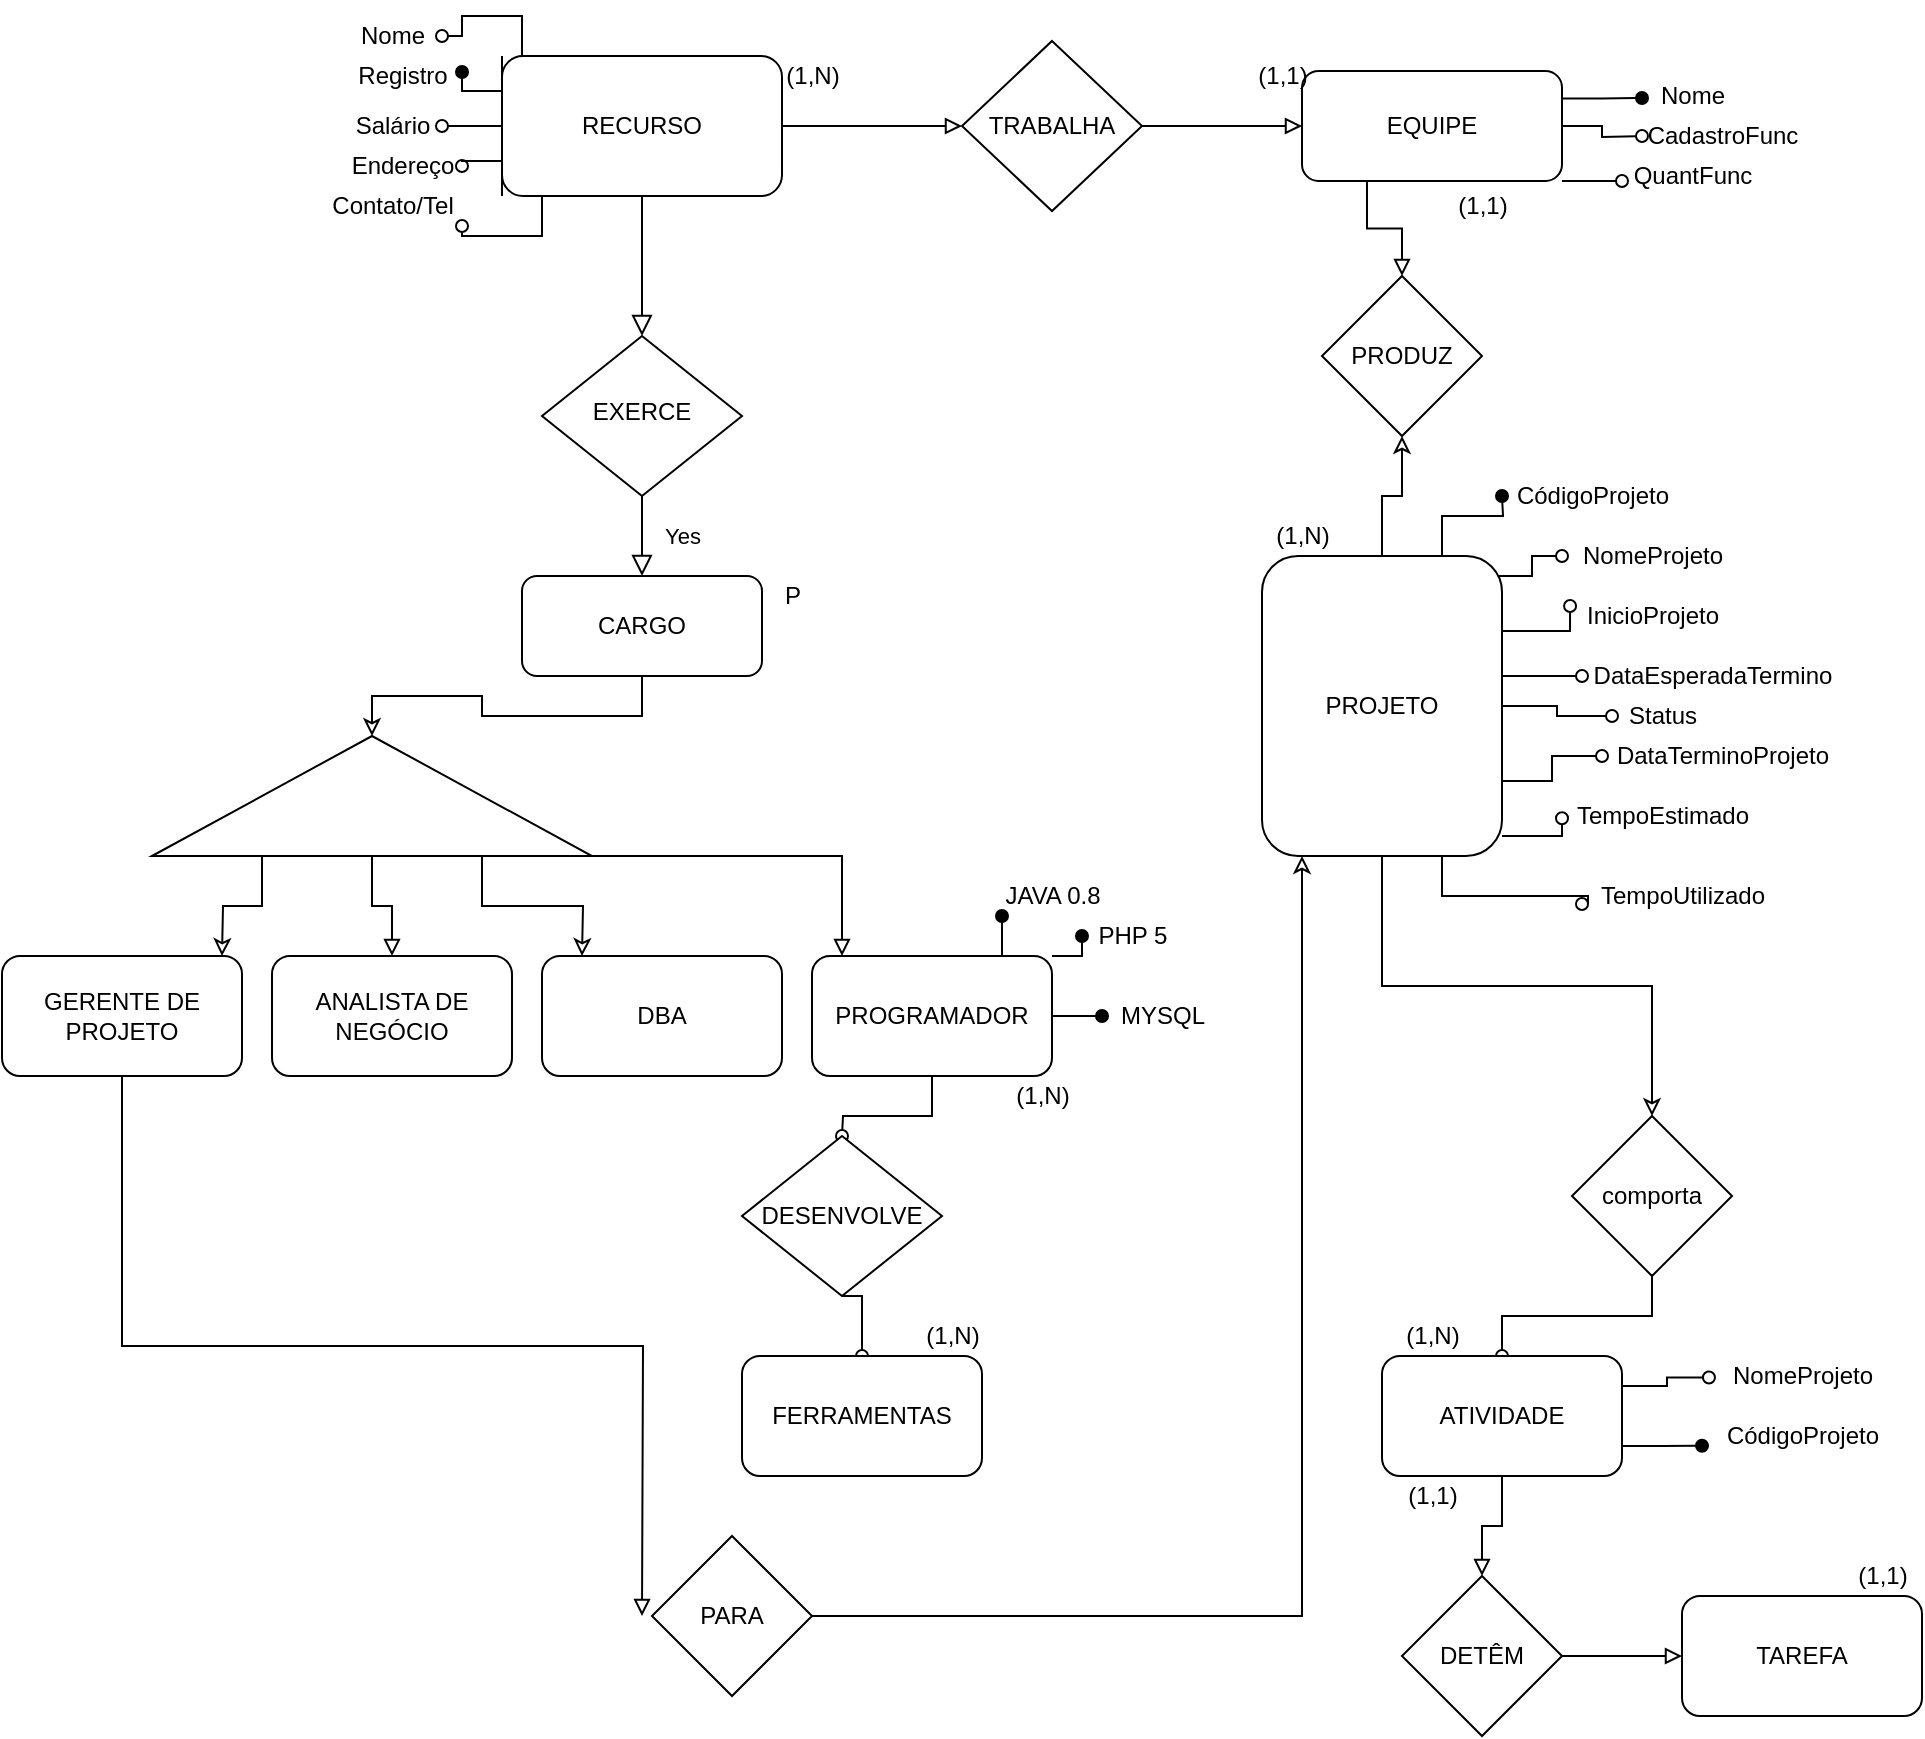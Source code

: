 <mxfile version="12.9.6" type="github">
  <diagram id="C5RBs43oDa-KdzZeNtuy" name="Page-1">
    <mxGraphModel dx="1922" dy="659" grid="1" gridSize="10" guides="1" tooltips="1" connect="1" arrows="1" fold="1" page="1" pageScale="1" pageWidth="827" pageHeight="1169" math="0" shadow="0">
      <root>
        <mxCell id="WIyWlLk6GJQsqaUBKTNV-0" />
        <mxCell id="WIyWlLk6GJQsqaUBKTNV-1" parent="WIyWlLk6GJQsqaUBKTNV-0" />
        <mxCell id="WIyWlLk6GJQsqaUBKTNV-2" value="" style="rounded=0;html=1;jettySize=auto;orthogonalLoop=1;fontSize=11;endArrow=block;endFill=0;endSize=8;strokeWidth=1;shadow=0;labelBackgroundColor=none;edgeStyle=orthogonalEdgeStyle;" parent="WIyWlLk6GJQsqaUBKTNV-1" source="WIyWlLk6GJQsqaUBKTNV-3" target="WIyWlLk6GJQsqaUBKTNV-6" edge="1">
          <mxGeometry relative="1" as="geometry" />
        </mxCell>
        <mxCell id="ctL0WiGONHFCupdX9gqz-22" style="edgeStyle=orthogonalEdgeStyle;rounded=0;orthogonalLoop=1;jettySize=auto;html=1;exitX=0;exitY=0.25;exitDx=0;exitDy=0;entryX=1;entryY=0.4;entryDx=0;entryDy=0;entryPerimeter=0;endArrow=oval;endFill=1;" parent="WIyWlLk6GJQsqaUBKTNV-1" source="WIyWlLk6GJQsqaUBKTNV-3" target="ctL0WiGONHFCupdX9gqz-12" edge="1">
          <mxGeometry relative="1" as="geometry" />
        </mxCell>
        <mxCell id="ctL0WiGONHFCupdX9gqz-35" style="edgeStyle=orthogonalEdgeStyle;rounded=0;orthogonalLoop=1;jettySize=auto;html=1;exitX=0;exitY=0;exitDx=0;exitDy=0;endArrow=oval;endFill=0;" parent="WIyWlLk6GJQsqaUBKTNV-1" source="WIyWlLk6GJQsqaUBKTNV-3" target="ctL0WiGONHFCupdX9gqz-10" edge="1">
          <mxGeometry relative="1" as="geometry">
            <Array as="points">
              <mxPoint x="150" y="40" />
              <mxPoint x="160" y="40" />
              <mxPoint x="160" y="10" />
              <mxPoint x="130" y="10" />
              <mxPoint x="130" y="20" />
            </Array>
          </mxGeometry>
        </mxCell>
        <mxCell id="ctL0WiGONHFCupdX9gqz-39" style="edgeStyle=orthogonalEdgeStyle;rounded=0;orthogonalLoop=1;jettySize=auto;html=1;exitX=0;exitY=0.75;exitDx=0;exitDy=0;endArrow=oval;endFill=0;" parent="WIyWlLk6GJQsqaUBKTNV-1" source="WIyWlLk6GJQsqaUBKTNV-3" target="ctL0WiGONHFCupdX9gqz-26" edge="1">
          <mxGeometry relative="1" as="geometry" />
        </mxCell>
        <mxCell id="ctL0WiGONHFCupdX9gqz-40" style="edgeStyle=orthogonalEdgeStyle;rounded=0;orthogonalLoop=1;jettySize=auto;html=1;exitX=0;exitY=0.5;exitDx=0;exitDy=0;endArrow=oval;endFill=0;" parent="WIyWlLk6GJQsqaUBKTNV-1" source="WIyWlLk6GJQsqaUBKTNV-3" target="ctL0WiGONHFCupdX9gqz-14" edge="1">
          <mxGeometry relative="1" as="geometry" />
        </mxCell>
        <mxCell id="ctL0WiGONHFCupdX9gqz-47" style="edgeStyle=orthogonalEdgeStyle;rounded=0;orthogonalLoop=1;jettySize=auto;html=1;exitX=1;exitY=0.5;exitDx=0;exitDy=0;endArrow=block;endFill=0;" parent="WIyWlLk6GJQsqaUBKTNV-1" source="WIyWlLk6GJQsqaUBKTNV-3" edge="1">
          <mxGeometry relative="1" as="geometry">
            <mxPoint x="380" y="65" as="targetPoint" />
            <Array as="points">
              <mxPoint x="370" y="65" />
              <mxPoint x="370" y="65" />
            </Array>
          </mxGeometry>
        </mxCell>
        <mxCell id="ctL0WiGONHFCupdX9gqz-162" style="edgeStyle=orthogonalEdgeStyle;rounded=0;orthogonalLoop=1;jettySize=auto;html=1;exitX=0;exitY=1;exitDx=0;exitDy=0;endArrow=oval;endFill=0;" parent="WIyWlLk6GJQsqaUBKTNV-1" source="WIyWlLk6GJQsqaUBKTNV-3" target="ctL0WiGONHFCupdX9gqz-42" edge="1">
          <mxGeometry relative="1" as="geometry">
            <Array as="points">
              <mxPoint x="150" y="90" />
              <mxPoint x="170" y="90" />
              <mxPoint x="170" y="120" />
              <mxPoint x="130" y="120" />
            </Array>
          </mxGeometry>
        </mxCell>
        <mxCell id="WIyWlLk6GJQsqaUBKTNV-3" value="RECURSO" style="rounded=1;whiteSpace=wrap;html=1;fontSize=12;glass=0;strokeWidth=1;shadow=0;" parent="WIyWlLk6GJQsqaUBKTNV-1" vertex="1">
          <mxGeometry x="150" y="30" width="140" height="70" as="geometry" />
        </mxCell>
        <mxCell id="WIyWlLk6GJQsqaUBKTNV-4" value="Yes" style="rounded=0;html=1;jettySize=auto;orthogonalLoop=1;fontSize=11;endArrow=block;endFill=0;endSize=8;strokeWidth=1;shadow=0;labelBackgroundColor=none;edgeStyle=orthogonalEdgeStyle;" parent="WIyWlLk6GJQsqaUBKTNV-1" source="WIyWlLk6GJQsqaUBKTNV-6" edge="1">
          <mxGeometry y="20" relative="1" as="geometry">
            <mxPoint as="offset" />
            <mxPoint x="220" y="290" as="targetPoint" />
          </mxGeometry>
        </mxCell>
        <mxCell id="WIyWlLk6GJQsqaUBKTNV-6" value="EXERCE" style="rhombus;whiteSpace=wrap;html=1;shadow=0;fontFamily=Helvetica;fontSize=12;align=center;strokeWidth=1;spacing=6;spacingTop=-4;" parent="WIyWlLk6GJQsqaUBKTNV-1" vertex="1">
          <mxGeometry x="170" y="170" width="100" height="80" as="geometry" />
        </mxCell>
        <mxCell id="ctL0WiGONHFCupdX9gqz-58" style="edgeStyle=orthogonalEdgeStyle;rounded=0;orthogonalLoop=1;jettySize=auto;html=1;exitX=1;exitY=0.25;exitDx=0;exitDy=0;endArrow=oval;endFill=1;" parent="WIyWlLk6GJQsqaUBKTNV-1" source="WIyWlLk6GJQsqaUBKTNV-7" edge="1">
          <mxGeometry relative="1" as="geometry">
            <mxPoint x="720" y="51" as="targetPoint" />
          </mxGeometry>
        </mxCell>
        <mxCell id="ctL0WiGONHFCupdX9gqz-158" style="edgeStyle=orthogonalEdgeStyle;rounded=0;orthogonalLoop=1;jettySize=auto;html=1;exitX=0.25;exitY=1;exitDx=0;exitDy=0;entryX=0.5;entryY=0;entryDx=0;entryDy=0;endArrow=block;endFill=0;" parent="WIyWlLk6GJQsqaUBKTNV-1" source="WIyWlLk6GJQsqaUBKTNV-7" target="ctL0WiGONHFCupdX9gqz-68" edge="1">
          <mxGeometry relative="1" as="geometry" />
        </mxCell>
        <mxCell id="ctL0WiGONHFCupdX9gqz-180" style="edgeStyle=orthogonalEdgeStyle;rounded=0;orthogonalLoop=1;jettySize=auto;html=1;exitX=1;exitY=1;exitDx=0;exitDy=0;endArrow=oval;endFill=0;" parent="WIyWlLk6GJQsqaUBKTNV-1" source="WIyWlLk6GJQsqaUBKTNV-7" edge="1">
          <mxGeometry relative="1" as="geometry">
            <mxPoint x="710.0" y="91.941" as="targetPoint" />
          </mxGeometry>
        </mxCell>
        <mxCell id="ctL0WiGONHFCupdX9gqz-181" style="edgeStyle=orthogonalEdgeStyle;rounded=0;orthogonalLoop=1;jettySize=auto;html=1;exitX=1;exitY=0.5;exitDx=0;exitDy=0;endArrow=oval;endFill=0;" parent="WIyWlLk6GJQsqaUBKTNV-1" source="WIyWlLk6GJQsqaUBKTNV-7" edge="1">
          <mxGeometry relative="1" as="geometry">
            <mxPoint x="720" y="70" as="targetPoint" />
          </mxGeometry>
        </mxCell>
        <mxCell id="WIyWlLk6GJQsqaUBKTNV-7" value="EQUIPE" style="rounded=1;whiteSpace=wrap;html=1;fontSize=12;glass=0;strokeWidth=1;shadow=0;" parent="WIyWlLk6GJQsqaUBKTNV-1" vertex="1">
          <mxGeometry x="550" y="37.5" width="130" height="55" as="geometry" />
        </mxCell>
        <mxCell id="ctL0WiGONHFCupdX9gqz-113" style="edgeStyle=orthogonalEdgeStyle;rounded=0;orthogonalLoop=1;jettySize=auto;html=1;endArrow=classic;endFill=0;" parent="WIyWlLk6GJQsqaUBKTNV-1" source="WIyWlLk6GJQsqaUBKTNV-12" target="ctL0WiGONHFCupdX9gqz-112" edge="1">
          <mxGeometry relative="1" as="geometry" />
        </mxCell>
        <mxCell id="WIyWlLk6GJQsqaUBKTNV-12" value="CARGO" style="rounded=1;whiteSpace=wrap;html=1;fontSize=12;glass=0;strokeWidth=1;shadow=0;" parent="WIyWlLk6GJQsqaUBKTNV-1" vertex="1">
          <mxGeometry x="160" y="290" width="120" height="50" as="geometry" />
        </mxCell>
        <mxCell id="ctL0WiGONHFCupdX9gqz-10" value="Nome" style="text;html=1;align=center;verticalAlign=middle;resizable=0;points=[];autosize=1;" parent="WIyWlLk6GJQsqaUBKTNV-1" vertex="1">
          <mxGeometry x="70" y="10" width="50" height="20" as="geometry" />
        </mxCell>
        <mxCell id="ctL0WiGONHFCupdX9gqz-12" value="Registro" style="text;html=1;align=center;verticalAlign=middle;resizable=0;points=[];autosize=1;" parent="WIyWlLk6GJQsqaUBKTNV-1" vertex="1">
          <mxGeometry x="70" y="30" width="60" height="20" as="geometry" />
        </mxCell>
        <mxCell id="ctL0WiGONHFCupdX9gqz-14" value="Salário" style="text;html=1;align=center;verticalAlign=middle;resizable=0;points=[];autosize=1;" parent="WIyWlLk6GJQsqaUBKTNV-1" vertex="1">
          <mxGeometry x="70" y="55" width="50" height="20" as="geometry" />
        </mxCell>
        <mxCell id="ctL0WiGONHFCupdX9gqz-26" value="Endereço" style="text;html=1;align=center;verticalAlign=middle;resizable=0;points=[];autosize=1;" parent="WIyWlLk6GJQsqaUBKTNV-1" vertex="1">
          <mxGeometry x="65" y="75" width="70" height="20" as="geometry" />
        </mxCell>
        <mxCell id="ctL0WiGONHFCupdX9gqz-42" value="Contato/Tel" style="text;html=1;align=center;verticalAlign=middle;resizable=0;points=[];autosize=1;" parent="WIyWlLk6GJQsqaUBKTNV-1" vertex="1">
          <mxGeometry x="55" y="95" width="80" height="20" as="geometry" />
        </mxCell>
        <mxCell id="ctL0WiGONHFCupdX9gqz-46" value="(1,N)" style="text;html=1;align=center;verticalAlign=middle;resizable=0;points=[];autosize=1;" parent="WIyWlLk6GJQsqaUBKTNV-1" vertex="1">
          <mxGeometry x="285" y="30" width="40" height="20" as="geometry" />
        </mxCell>
        <mxCell id="ctL0WiGONHFCupdX9gqz-57" style="edgeStyle=orthogonalEdgeStyle;rounded=0;orthogonalLoop=1;jettySize=auto;html=1;exitX=1;exitY=0.5;exitDx=0;exitDy=0;endArrow=block;endFill=0;" parent="WIyWlLk6GJQsqaUBKTNV-1" source="ctL0WiGONHFCupdX9gqz-49" target="WIyWlLk6GJQsqaUBKTNV-7" edge="1">
          <mxGeometry relative="1" as="geometry" />
        </mxCell>
        <mxCell id="ctL0WiGONHFCupdX9gqz-49" value="TRABALHA" style="rhombus;whiteSpace=wrap;html=1;" parent="WIyWlLk6GJQsqaUBKTNV-1" vertex="1">
          <mxGeometry x="380" y="22.5" width="90" height="85" as="geometry" />
        </mxCell>
        <mxCell id="ctL0WiGONHFCupdX9gqz-59" value="Nome" style="text;html=1;align=center;verticalAlign=middle;resizable=0;points=[];autosize=1;" parent="WIyWlLk6GJQsqaUBKTNV-1" vertex="1">
          <mxGeometry x="720" y="40" width="50" height="20" as="geometry" />
        </mxCell>
        <mxCell id="ctL0WiGONHFCupdX9gqz-63" value="CadastroFunc" style="text;html=1;align=center;verticalAlign=middle;resizable=0;points=[];autosize=1;" parent="WIyWlLk6GJQsqaUBKTNV-1" vertex="1">
          <mxGeometry x="715" y="60" width="90" height="20" as="geometry" />
        </mxCell>
        <mxCell id="ctL0WiGONHFCupdX9gqz-66" value="QuantFunc" style="text;html=1;align=center;verticalAlign=middle;resizable=0;points=[];autosize=1;" parent="WIyWlLk6GJQsqaUBKTNV-1" vertex="1">
          <mxGeometry x="710" y="80" width="70" height="20" as="geometry" />
        </mxCell>
        <mxCell id="ctL0WiGONHFCupdX9gqz-68" value="PRODUZ" style="rhombus;whiteSpace=wrap;html=1;" parent="WIyWlLk6GJQsqaUBKTNV-1" vertex="1">
          <mxGeometry x="560" y="140" width="80" height="80" as="geometry" />
        </mxCell>
        <mxCell id="ctL0WiGONHFCupdX9gqz-91" style="edgeStyle=orthogonalEdgeStyle;rounded=0;orthogonalLoop=1;jettySize=auto;html=1;exitX=0.75;exitY=0;exitDx=0;exitDy=0;endArrow=oval;endFill=1;" parent="WIyWlLk6GJQsqaUBKTNV-1" source="ctL0WiGONHFCupdX9gqz-69" edge="1">
          <mxGeometry relative="1" as="geometry">
            <mxPoint x="650" y="250" as="targetPoint" />
          </mxGeometry>
        </mxCell>
        <mxCell id="ctL0WiGONHFCupdX9gqz-96" style="edgeStyle=orthogonalEdgeStyle;rounded=0;orthogonalLoop=1;jettySize=auto;html=1;endArrow=oval;endFill=0;" parent="WIyWlLk6GJQsqaUBKTNV-1" edge="1">
          <mxGeometry relative="1" as="geometry">
            <mxPoint x="680" y="280" as="targetPoint" />
            <mxPoint x="640" y="290" as="sourcePoint" />
            <Array as="points">
              <mxPoint x="650" y="290" />
              <mxPoint x="665" y="290" />
              <mxPoint x="665" y="280" />
            </Array>
          </mxGeometry>
        </mxCell>
        <mxCell id="ctL0WiGONHFCupdX9gqz-97" style="edgeStyle=orthogonalEdgeStyle;rounded=0;orthogonalLoop=1;jettySize=auto;html=1;exitX=1;exitY=0.25;exitDx=0;exitDy=0;entryX=-0.012;entryY=0.25;entryDx=0;entryDy=0;entryPerimeter=0;endArrow=oval;endFill=0;" parent="WIyWlLk6GJQsqaUBKTNV-1" source="ctL0WiGONHFCupdX9gqz-69" target="ctL0WiGONHFCupdX9gqz-85" edge="1">
          <mxGeometry relative="1" as="geometry" />
        </mxCell>
        <mxCell id="ctL0WiGONHFCupdX9gqz-100" style="edgeStyle=orthogonalEdgeStyle;rounded=0;orthogonalLoop=1;jettySize=auto;html=1;exitX=1;exitY=0.5;exitDx=0;exitDy=0;endArrow=oval;endFill=0;" parent="WIyWlLk6GJQsqaUBKTNV-1" source="ctL0WiGONHFCupdX9gqz-69" edge="1">
          <mxGeometry relative="1" as="geometry">
            <mxPoint x="690" y="340" as="targetPoint" />
            <Array as="points">
              <mxPoint x="650" y="340" />
            </Array>
          </mxGeometry>
        </mxCell>
        <mxCell id="ctL0WiGONHFCupdX9gqz-108" style="edgeStyle=orthogonalEdgeStyle;rounded=0;orthogonalLoop=1;jettySize=auto;html=1;exitX=0.75;exitY=1;exitDx=0;exitDy=0;endArrow=oval;endFill=0;entryX=0;entryY=0.7;entryDx=0;entryDy=0;entryPerimeter=0;" parent="WIyWlLk6GJQsqaUBKTNV-1" source="ctL0WiGONHFCupdX9gqz-69" target="ctL0WiGONHFCupdX9gqz-109" edge="1">
          <mxGeometry relative="1" as="geometry">
            <mxPoint x="690" y="470" as="targetPoint" />
            <Array as="points">
              <mxPoint x="620" y="450" />
              <mxPoint x="693" y="450" />
              <mxPoint x="693" y="454" />
            </Array>
          </mxGeometry>
        </mxCell>
        <mxCell id="ctL0WiGONHFCupdX9gqz-154" style="edgeStyle=orthogonalEdgeStyle;rounded=0;orthogonalLoop=1;jettySize=auto;html=1;exitX=0.5;exitY=1;exitDx=0;exitDy=0;endArrow=classic;endFill=0;entryX=0.5;entryY=0;entryDx=0;entryDy=0;" parent="WIyWlLk6GJQsqaUBKTNV-1" source="ctL0WiGONHFCupdX9gqz-69" target="ctL0WiGONHFCupdX9gqz-163" edge="1">
          <mxGeometry relative="1" as="geometry">
            <mxPoint x="720" y="600" as="targetPoint" />
          </mxGeometry>
        </mxCell>
        <mxCell id="ctL0WiGONHFCupdX9gqz-159" style="edgeStyle=orthogonalEdgeStyle;rounded=0;orthogonalLoop=1;jettySize=auto;html=1;exitX=0.5;exitY=0;exitDx=0;exitDy=0;entryX=0.5;entryY=1;entryDx=0;entryDy=0;endArrow=classic;endFill=0;" parent="WIyWlLk6GJQsqaUBKTNV-1" source="ctL0WiGONHFCupdX9gqz-69" target="ctL0WiGONHFCupdX9gqz-68" edge="1">
          <mxGeometry relative="1" as="geometry" />
        </mxCell>
        <mxCell id="ctL0WiGONHFCupdX9gqz-160" style="edgeStyle=orthogonalEdgeStyle;rounded=0;orthogonalLoop=1;jettySize=auto;html=1;entryX=0;entryY=0.557;entryDx=0;entryDy=0;entryPerimeter=0;endArrow=oval;endFill=0;" parent="WIyWlLk6GJQsqaUBKTNV-1" target="ctL0WiGONHFCupdX9gqz-107" edge="1">
          <mxGeometry relative="1" as="geometry">
            <mxPoint x="650" y="420" as="sourcePoint" />
          </mxGeometry>
        </mxCell>
        <mxCell id="ctL0WiGONHFCupdX9gqz-170" style="edgeStyle=orthogonalEdgeStyle;rounded=0;orthogonalLoop=1;jettySize=auto;html=1;exitX=1;exitY=0.75;exitDx=0;exitDy=0;endArrow=oval;endFill=0;" parent="WIyWlLk6GJQsqaUBKTNV-1" source="ctL0WiGONHFCupdX9gqz-69" target="ctL0WiGONHFCupdX9gqz-103" edge="1">
          <mxGeometry relative="1" as="geometry" />
        </mxCell>
        <mxCell id="ctL0WiGONHFCupdX9gqz-171" style="edgeStyle=orthogonalEdgeStyle;rounded=0;orthogonalLoop=1;jettySize=auto;html=1;exitX=1;exitY=0.5;exitDx=0;exitDy=0;endArrow=oval;endFill=0;" parent="WIyWlLk6GJQsqaUBKTNV-1" source="ctL0WiGONHFCupdX9gqz-69" target="ctL0WiGONHFCupdX9gqz-168" edge="1">
          <mxGeometry relative="1" as="geometry" />
        </mxCell>
        <mxCell id="ctL0WiGONHFCupdX9gqz-69" value="PROJETO" style="rounded=1;whiteSpace=wrap;html=1;" parent="WIyWlLk6GJQsqaUBKTNV-1" vertex="1">
          <mxGeometry x="530" y="280" width="120" height="150" as="geometry" />
        </mxCell>
        <mxCell id="ctL0WiGONHFCupdX9gqz-79" value="NomeProjeto" style="text;html=1;align=center;verticalAlign=middle;resizable=0;points=[];autosize=1;" parent="WIyWlLk6GJQsqaUBKTNV-1" vertex="1">
          <mxGeometry x="680" y="270" width="90" height="20" as="geometry" />
        </mxCell>
        <mxCell id="ctL0WiGONHFCupdX9gqz-85" value="InicioProjeto" style="text;html=1;align=center;verticalAlign=middle;resizable=0;points=[];autosize=1;" parent="WIyWlLk6GJQsqaUBKTNV-1" vertex="1">
          <mxGeometry x="685" y="300" width="80" height="20" as="geometry" />
        </mxCell>
        <mxCell id="ctL0WiGONHFCupdX9gqz-92" value="CódigoProjeto" style="text;html=1;align=center;verticalAlign=middle;resizable=0;points=[];autosize=1;" parent="WIyWlLk6GJQsqaUBKTNV-1" vertex="1">
          <mxGeometry x="650" y="240" width="90" height="20" as="geometry" />
        </mxCell>
        <mxCell id="ctL0WiGONHFCupdX9gqz-101" value="DataEsperadaTermino" style="text;html=1;align=center;verticalAlign=middle;resizable=0;points=[];autosize=1;" parent="WIyWlLk6GJQsqaUBKTNV-1" vertex="1">
          <mxGeometry x="690" y="330" width="130" height="20" as="geometry" />
        </mxCell>
        <mxCell id="ctL0WiGONHFCupdX9gqz-103" value="DataTerminoProjeto" style="text;html=1;align=center;verticalAlign=middle;resizable=0;points=[];autosize=1;" parent="WIyWlLk6GJQsqaUBKTNV-1" vertex="1">
          <mxGeometry x="700" y="370" width="120" height="20" as="geometry" />
        </mxCell>
        <mxCell id="ctL0WiGONHFCupdX9gqz-107" value="TempoEstimado" style="text;html=1;align=center;verticalAlign=middle;resizable=0;points=[];autosize=1;" parent="WIyWlLk6GJQsqaUBKTNV-1" vertex="1">
          <mxGeometry x="680" y="400" width="100" height="20" as="geometry" />
        </mxCell>
        <mxCell id="ctL0WiGONHFCupdX9gqz-109" value="TempoUtilizado" style="text;html=1;align=center;verticalAlign=middle;resizable=0;points=[];autosize=1;" parent="WIyWlLk6GJQsqaUBKTNV-1" vertex="1">
          <mxGeometry x="690" y="440" width="100" height="20" as="geometry" />
        </mxCell>
        <mxCell id="ctL0WiGONHFCupdX9gqz-118" style="edgeStyle=orthogonalEdgeStyle;rounded=0;orthogonalLoop=1;jettySize=auto;html=1;exitX=0;exitY=0.25;exitDx=0;exitDy=0;endArrow=classic;endFill=0;" parent="WIyWlLk6GJQsqaUBKTNV-1" source="ctL0WiGONHFCupdX9gqz-112" edge="1">
          <mxGeometry relative="1" as="geometry">
            <mxPoint x="10" y="480" as="targetPoint" />
          </mxGeometry>
        </mxCell>
        <mxCell id="ctL0WiGONHFCupdX9gqz-123" style="edgeStyle=orthogonalEdgeStyle;rounded=0;orthogonalLoop=1;jettySize=auto;html=1;exitX=0;exitY=0.5;exitDx=0;exitDy=0;entryX=0.5;entryY=0;entryDx=0;entryDy=0;endArrow=block;endFill=0;" parent="WIyWlLk6GJQsqaUBKTNV-1" source="ctL0WiGONHFCupdX9gqz-112" target="ctL0WiGONHFCupdX9gqz-121" edge="1">
          <mxGeometry relative="1" as="geometry" />
        </mxCell>
        <mxCell id="ctL0WiGONHFCupdX9gqz-124" style="edgeStyle=orthogonalEdgeStyle;rounded=0;orthogonalLoop=1;jettySize=auto;html=1;exitX=0;exitY=0.75;exitDx=0;exitDy=0;endArrow=classic;endFill=0;" parent="WIyWlLk6GJQsqaUBKTNV-1" source="ctL0WiGONHFCupdX9gqz-112" edge="1">
          <mxGeometry relative="1" as="geometry">
            <mxPoint x="190" y="480" as="targetPoint" />
          </mxGeometry>
        </mxCell>
        <mxCell id="ctL0WiGONHFCupdX9gqz-128" style="edgeStyle=orthogonalEdgeStyle;rounded=0;orthogonalLoop=1;jettySize=auto;html=1;exitX=0.5;exitY=1;exitDx=0;exitDy=0;endArrow=block;endFill=0;" parent="WIyWlLk6GJQsqaUBKTNV-1" source="ctL0WiGONHFCupdX9gqz-112" edge="1">
          <mxGeometry relative="1" as="geometry">
            <mxPoint x="320" y="480" as="targetPoint" />
            <Array as="points">
              <mxPoint x="140" y="430" />
              <mxPoint x="320" y="430" />
            </Array>
          </mxGeometry>
        </mxCell>
        <mxCell id="ctL0WiGONHFCupdX9gqz-112" value="" style="triangle;whiteSpace=wrap;html=1;rotation=-90;" parent="WIyWlLk6GJQsqaUBKTNV-1" vertex="1">
          <mxGeometry x="55" y="290" width="60" height="220" as="geometry" />
        </mxCell>
        <mxCell id="ctL0WiGONHFCupdX9gqz-114" value="P" style="text;html=1;align=center;verticalAlign=middle;resizable=0;points=[];autosize=1;" parent="WIyWlLk6GJQsqaUBKTNV-1" vertex="1">
          <mxGeometry x="285" y="290" width="20" height="20" as="geometry" />
        </mxCell>
        <mxCell id="ctL0WiGONHFCupdX9gqz-115" value="(1,1)&lt;br&gt;" style="text;html=1;align=center;verticalAlign=middle;resizable=0;points=[];autosize=1;" parent="WIyWlLk6GJQsqaUBKTNV-1" vertex="1">
          <mxGeometry x="520" y="30" width="40" height="20" as="geometry" />
        </mxCell>
        <mxCell id="ctL0WiGONHFCupdX9gqz-116" value="(1,1)" style="text;html=1;align=center;verticalAlign=middle;resizable=0;points=[];autosize=1;" parent="WIyWlLk6GJQsqaUBKTNV-1" vertex="1">
          <mxGeometry x="620" y="95" width="40" height="20" as="geometry" />
        </mxCell>
        <mxCell id="ctL0WiGONHFCupdX9gqz-117" value="(1,N)" style="text;html=1;align=center;verticalAlign=middle;resizable=0;points=[];autosize=1;" parent="WIyWlLk6GJQsqaUBKTNV-1" vertex="1">
          <mxGeometry x="530" y="260" width="40" height="20" as="geometry" />
        </mxCell>
        <mxCell id="ctL0WiGONHFCupdX9gqz-152" style="edgeStyle=orthogonalEdgeStyle;rounded=0;orthogonalLoop=1;jettySize=auto;html=1;exitX=0.5;exitY=1;exitDx=0;exitDy=0;endArrow=block;endFill=0;" parent="WIyWlLk6GJQsqaUBKTNV-1" source="ctL0WiGONHFCupdX9gqz-119" edge="1">
          <mxGeometry relative="1" as="geometry">
            <mxPoint x="220" y="810.0" as="targetPoint" />
          </mxGeometry>
        </mxCell>
        <mxCell id="ctL0WiGONHFCupdX9gqz-119" value="GERENTE DE PROJETO" style="rounded=1;whiteSpace=wrap;html=1;" parent="WIyWlLk6GJQsqaUBKTNV-1" vertex="1">
          <mxGeometry x="-100" y="480" width="120" height="60" as="geometry" />
        </mxCell>
        <mxCell id="ctL0WiGONHFCupdX9gqz-121" value="ANALISTA DE NEGÓCIO" style="rounded=1;whiteSpace=wrap;html=1;" parent="WIyWlLk6GJQsqaUBKTNV-1" vertex="1">
          <mxGeometry x="35" y="480" width="120" height="60" as="geometry" />
        </mxCell>
        <mxCell id="ctL0WiGONHFCupdX9gqz-125" value="DBA" style="rounded=1;whiteSpace=wrap;html=1;" parent="WIyWlLk6GJQsqaUBKTNV-1" vertex="1">
          <mxGeometry x="170" y="480" width="120" height="60" as="geometry" />
        </mxCell>
        <mxCell id="ctL0WiGONHFCupdX9gqz-132" style="edgeStyle=orthogonalEdgeStyle;rounded=0;orthogonalLoop=1;jettySize=auto;html=1;exitX=0.5;exitY=1;exitDx=0;exitDy=0;endArrow=oval;endFill=0;" parent="WIyWlLk6GJQsqaUBKTNV-1" source="ctL0WiGONHFCupdX9gqz-129" edge="1">
          <mxGeometry relative="1" as="geometry">
            <mxPoint x="320" y="570" as="targetPoint" />
          </mxGeometry>
        </mxCell>
        <mxCell id="ctL0WiGONHFCupdX9gqz-142" style="edgeStyle=orthogonalEdgeStyle;rounded=0;orthogonalLoop=1;jettySize=auto;html=1;exitX=0.75;exitY=0;exitDx=0;exitDy=0;endArrow=oval;endFill=1;" parent="WIyWlLk6GJQsqaUBKTNV-1" source="ctL0WiGONHFCupdX9gqz-129" edge="1">
          <mxGeometry relative="1" as="geometry">
            <mxPoint x="400" y="460" as="targetPoint" />
          </mxGeometry>
        </mxCell>
        <mxCell id="ctL0WiGONHFCupdX9gqz-146" style="edgeStyle=orthogonalEdgeStyle;rounded=0;orthogonalLoop=1;jettySize=auto;html=1;exitX=1;exitY=0;exitDx=0;exitDy=0;endArrow=oval;endFill=1;" parent="WIyWlLk6GJQsqaUBKTNV-1" source="ctL0WiGONHFCupdX9gqz-129" edge="1">
          <mxGeometry relative="1" as="geometry">
            <mxPoint x="440" y="470" as="targetPoint" />
          </mxGeometry>
        </mxCell>
        <mxCell id="ctL0WiGONHFCupdX9gqz-148" style="edgeStyle=orthogonalEdgeStyle;rounded=0;orthogonalLoop=1;jettySize=auto;html=1;exitX=1;exitY=0.5;exitDx=0;exitDy=0;endArrow=oval;endFill=1;" parent="WIyWlLk6GJQsqaUBKTNV-1" source="ctL0WiGONHFCupdX9gqz-129" edge="1">
          <mxGeometry relative="1" as="geometry">
            <mxPoint x="450" y="509.714" as="targetPoint" />
          </mxGeometry>
        </mxCell>
        <mxCell id="ctL0WiGONHFCupdX9gqz-129" value="PROGRAMADOR" style="rounded=1;whiteSpace=wrap;html=1;" parent="WIyWlLk6GJQsqaUBKTNV-1" vertex="1">
          <mxGeometry x="305" y="480" width="120" height="60" as="geometry" />
        </mxCell>
        <mxCell id="ctL0WiGONHFCupdX9gqz-137" style="edgeStyle=orthogonalEdgeStyle;rounded=0;orthogonalLoop=1;jettySize=auto;html=1;exitX=0.5;exitY=1;exitDx=0;exitDy=0;entryX=0.5;entryY=0;entryDx=0;entryDy=0;endArrow=oval;endFill=0;" parent="WIyWlLk6GJQsqaUBKTNV-1" source="ctL0WiGONHFCupdX9gqz-135" target="ctL0WiGONHFCupdX9gqz-136" edge="1">
          <mxGeometry relative="1" as="geometry" />
        </mxCell>
        <mxCell id="ctL0WiGONHFCupdX9gqz-135" value="DESENVOLVE" style="rhombus;whiteSpace=wrap;html=1;" parent="WIyWlLk6GJQsqaUBKTNV-1" vertex="1">
          <mxGeometry x="270" y="570" width="100" height="80" as="geometry" />
        </mxCell>
        <mxCell id="ctL0WiGONHFCupdX9gqz-136" value="FERRAMENTAS" style="rounded=1;whiteSpace=wrap;html=1;" parent="WIyWlLk6GJQsqaUBKTNV-1" vertex="1">
          <mxGeometry x="270" y="680" width="120" height="60" as="geometry" />
        </mxCell>
        <mxCell id="ctL0WiGONHFCupdX9gqz-138" value="(1,N)" style="text;html=1;align=center;verticalAlign=middle;resizable=0;points=[];autosize=1;" parent="WIyWlLk6GJQsqaUBKTNV-1" vertex="1">
          <mxGeometry x="400" y="540" width="40" height="20" as="geometry" />
        </mxCell>
        <mxCell id="ctL0WiGONHFCupdX9gqz-139" value="(1,N)&lt;br&gt;" style="text;html=1;align=center;verticalAlign=middle;resizable=0;points=[];autosize=1;" parent="WIyWlLk6GJQsqaUBKTNV-1" vertex="1">
          <mxGeometry x="355" y="660" width="40" height="20" as="geometry" />
        </mxCell>
        <mxCell id="ctL0WiGONHFCupdX9gqz-143" value="JAVA 0.8" style="text;html=1;align=center;verticalAlign=middle;resizable=0;points=[];autosize=1;" parent="WIyWlLk6GJQsqaUBKTNV-1" vertex="1">
          <mxGeometry x="395" y="440" width="60" height="20" as="geometry" />
        </mxCell>
        <mxCell id="ctL0WiGONHFCupdX9gqz-147" value="PHP 5" style="text;html=1;align=center;verticalAlign=middle;resizable=0;points=[];autosize=1;" parent="WIyWlLk6GJQsqaUBKTNV-1" vertex="1">
          <mxGeometry x="440" y="460" width="50" height="20" as="geometry" />
        </mxCell>
        <mxCell id="ctL0WiGONHFCupdX9gqz-149" value="MYSQL" style="text;html=1;align=center;verticalAlign=middle;resizable=0;points=[];autosize=1;" parent="WIyWlLk6GJQsqaUBKTNV-1" vertex="1">
          <mxGeometry x="450" y="500" width="60" height="20" as="geometry" />
        </mxCell>
        <mxCell id="ctL0WiGONHFCupdX9gqz-153" style="edgeStyle=orthogonalEdgeStyle;rounded=0;orthogonalLoop=1;jettySize=auto;html=1;exitX=1;exitY=0.5;exitDx=0;exitDy=0;endArrow=classic;endFill=0;" parent="WIyWlLk6GJQsqaUBKTNV-1" source="ctL0WiGONHFCupdX9gqz-145" target="ctL0WiGONHFCupdX9gqz-69" edge="1">
          <mxGeometry relative="1" as="geometry">
            <Array as="points">
              <mxPoint x="550" y="810" />
            </Array>
          </mxGeometry>
        </mxCell>
        <mxCell id="ctL0WiGONHFCupdX9gqz-145" value="PARA" style="rhombus;whiteSpace=wrap;html=1;" parent="WIyWlLk6GJQsqaUBKTNV-1" vertex="1">
          <mxGeometry x="225" y="770" width="80" height="80" as="geometry" />
        </mxCell>
        <mxCell id="ctL0WiGONHFCupdX9gqz-165" style="edgeStyle=orthogonalEdgeStyle;rounded=0;orthogonalLoop=1;jettySize=auto;html=1;exitX=0.5;exitY=1;exitDx=0;exitDy=0;endArrow=oval;endFill=0;" parent="WIyWlLk6GJQsqaUBKTNV-1" source="ctL0WiGONHFCupdX9gqz-163" target="ctL0WiGONHFCupdX9gqz-164" edge="1">
          <mxGeometry relative="1" as="geometry" />
        </mxCell>
        <mxCell id="ctL0WiGONHFCupdX9gqz-163" value="comporta" style="rhombus;whiteSpace=wrap;html=1;" parent="WIyWlLk6GJQsqaUBKTNV-1" vertex="1">
          <mxGeometry x="685" y="560" width="80" height="80" as="geometry" />
        </mxCell>
        <mxCell id="ctL0WiGONHFCupdX9gqz-183" style="edgeStyle=orthogonalEdgeStyle;rounded=0;orthogonalLoop=1;jettySize=auto;html=1;exitX=1;exitY=0.25;exitDx=0;exitDy=0;endArrow=oval;endFill=0;entryX=-0.017;entryY=0.538;entryDx=0;entryDy=0;entryPerimeter=0;" parent="WIyWlLk6GJQsqaUBKTNV-1" source="ctL0WiGONHFCupdX9gqz-164" target="ctL0WiGONHFCupdX9gqz-173" edge="1">
          <mxGeometry relative="1" as="geometry">
            <mxPoint x="760.0" y="695.471" as="targetPoint" />
          </mxGeometry>
        </mxCell>
        <mxCell id="ctL0WiGONHFCupdX9gqz-184" style="edgeStyle=orthogonalEdgeStyle;rounded=0;orthogonalLoop=1;jettySize=auto;html=1;exitX=1;exitY=0.75;exitDx=0;exitDy=0;endArrow=oval;endFill=1;" parent="WIyWlLk6GJQsqaUBKTNV-1" source="ctL0WiGONHFCupdX9gqz-164" edge="1">
          <mxGeometry relative="1" as="geometry">
            <mxPoint x="750.0" y="724.882" as="targetPoint" />
          </mxGeometry>
        </mxCell>
        <mxCell id="ctL0WiGONHFCupdX9gqz-193" style="edgeStyle=orthogonalEdgeStyle;rounded=0;orthogonalLoop=1;jettySize=auto;html=1;exitX=0.5;exitY=1;exitDx=0;exitDy=0;entryX=0.5;entryY=0;entryDx=0;entryDy=0;endArrow=block;endFill=0;" parent="WIyWlLk6GJQsqaUBKTNV-1" source="ctL0WiGONHFCupdX9gqz-164" target="ctL0WiGONHFCupdX9gqz-189" edge="1">
          <mxGeometry relative="1" as="geometry" />
        </mxCell>
        <mxCell id="ctL0WiGONHFCupdX9gqz-164" value="ATIVIDADE" style="rounded=1;whiteSpace=wrap;html=1;" parent="WIyWlLk6GJQsqaUBKTNV-1" vertex="1">
          <mxGeometry x="590" y="680" width="120" height="60" as="geometry" />
        </mxCell>
        <mxCell id="ctL0WiGONHFCupdX9gqz-168" value="Status" style="text;html=1;align=center;verticalAlign=middle;resizable=0;points=[];autosize=1;" parent="WIyWlLk6GJQsqaUBKTNV-1" vertex="1">
          <mxGeometry x="705" y="350" width="50" height="20" as="geometry" />
        </mxCell>
        <mxCell id="ctL0WiGONHFCupdX9gqz-173" value="NomeProjeto" style="text;html=1;align=center;verticalAlign=middle;resizable=0;points=[];autosize=1;" parent="WIyWlLk6GJQsqaUBKTNV-1" vertex="1">
          <mxGeometry x="755" y="680" width="90" height="20" as="geometry" />
        </mxCell>
        <mxCell id="ctL0WiGONHFCupdX9gqz-178" value="CódigoProjeto" style="text;html=1;align=center;verticalAlign=middle;resizable=0;points=[];autosize=1;" parent="WIyWlLk6GJQsqaUBKTNV-1" vertex="1">
          <mxGeometry x="755" y="710" width="90" height="20" as="geometry" />
        </mxCell>
        <mxCell id="ctL0WiGONHFCupdX9gqz-186" value="(1,N)&lt;br&gt;" style="text;html=1;align=center;verticalAlign=middle;resizable=0;points=[];autosize=1;" parent="WIyWlLk6GJQsqaUBKTNV-1" vertex="1">
          <mxGeometry x="595" y="660" width="40" height="20" as="geometry" />
        </mxCell>
        <mxCell id="ctL0WiGONHFCupdX9gqz-187" value="(1,1)" style="text;html=1;align=center;verticalAlign=middle;resizable=0;points=[];autosize=1;" parent="WIyWlLk6GJQsqaUBKTNV-1" vertex="1">
          <mxGeometry x="595" y="740" width="40" height="20" as="geometry" />
        </mxCell>
        <mxCell id="ctL0WiGONHFCupdX9gqz-195" style="edgeStyle=orthogonalEdgeStyle;rounded=0;orthogonalLoop=1;jettySize=auto;html=1;exitX=1;exitY=0.5;exitDx=0;exitDy=0;endArrow=block;endFill=0;" parent="WIyWlLk6GJQsqaUBKTNV-1" source="ctL0WiGONHFCupdX9gqz-189" target="ctL0WiGONHFCupdX9gqz-194" edge="1">
          <mxGeometry relative="1" as="geometry" />
        </mxCell>
        <mxCell id="ctL0WiGONHFCupdX9gqz-189" value="DETÊM" style="rhombus;whiteSpace=wrap;html=1;" parent="WIyWlLk6GJQsqaUBKTNV-1" vertex="1">
          <mxGeometry x="600" y="790" width="80" height="80" as="geometry" />
        </mxCell>
        <mxCell id="ctL0WiGONHFCupdX9gqz-194" value="TAREFA" style="rounded=1;whiteSpace=wrap;html=1;" parent="WIyWlLk6GJQsqaUBKTNV-1" vertex="1">
          <mxGeometry x="740" y="800" width="120" height="60" as="geometry" />
        </mxCell>
        <mxCell id="ctL0WiGONHFCupdX9gqz-198" value="(1,1)" style="text;html=1;align=center;verticalAlign=middle;resizable=0;points=[];autosize=1;" parent="WIyWlLk6GJQsqaUBKTNV-1" vertex="1">
          <mxGeometry x="820" y="780" width="40" height="20" as="geometry" />
        </mxCell>
      </root>
    </mxGraphModel>
  </diagram>
</mxfile>
